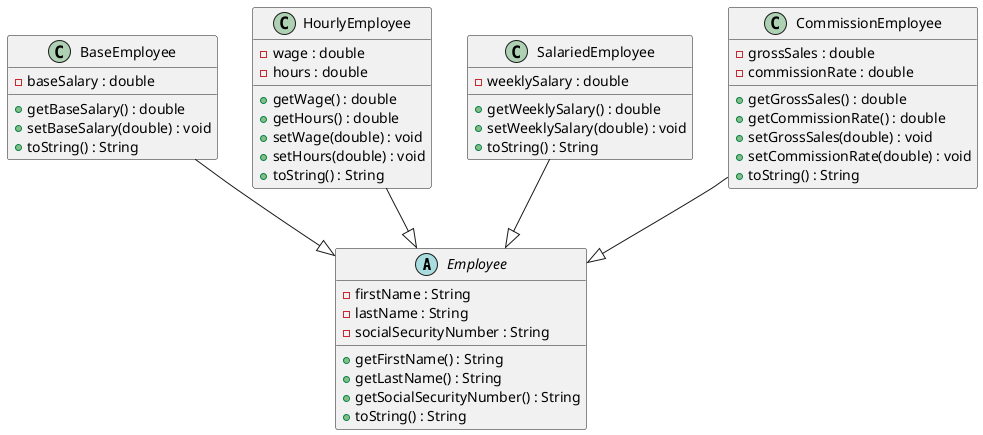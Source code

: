 @startuml

abstract class Employee {
    -firstName : String
    -lastName : String
    -socialSecurityNumber : String
    +getFirstName() : String
    +getLastName() : String
    +getSocialSecurityNumber() : String
    +toString() : String
}

class BaseEmployee {
    -baseSalary : double
    +getBaseSalary() : double
    +setBaseSalary(double) : void
    +toString() : String
}

class HourlyEmployee {
    -wage : double
    -hours : double
    +getWage() : double
    +getHours() : double
    +setWage(double) : void
    +setHours(double) : void
    +toString() : String
}

class SalariedEmployee {
    -weeklySalary : double
    +getWeeklySalary() : double
    +setWeeklySalary(double) : void
    +toString() : String
}

class CommissionEmployee {
    -grossSales : double
    -commissionRate : double
    +getGrossSales() : double
    +getCommissionRate() : double
    +setGrossSales(double) : void
    +setCommissionRate(double) : void
    +toString() : String
}

BaseEmployee --|> Employee
HourlyEmployee --|> Employee
SalariedEmployee --|> Employee
CommissionEmployee --|> Employee

@enduml
